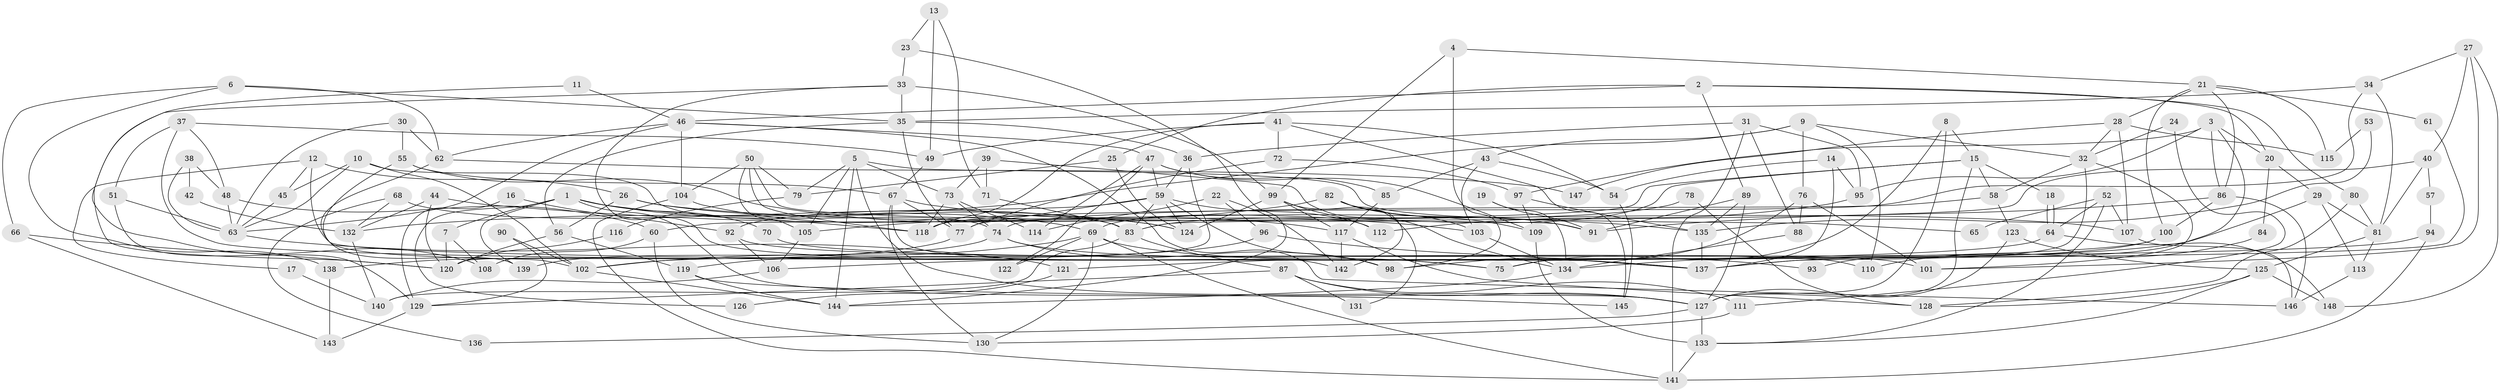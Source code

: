 // Generated by graph-tools (version 1.1) at 2025/50/03/09/25 03:50:02]
// undirected, 148 vertices, 296 edges
graph export_dot {
graph [start="1"]
  node [color=gray90,style=filled];
  1;
  2;
  3;
  4;
  5;
  6;
  7;
  8;
  9;
  10;
  11;
  12;
  13;
  14;
  15;
  16;
  17;
  18;
  19;
  20;
  21;
  22;
  23;
  24;
  25;
  26;
  27;
  28;
  29;
  30;
  31;
  32;
  33;
  34;
  35;
  36;
  37;
  38;
  39;
  40;
  41;
  42;
  43;
  44;
  45;
  46;
  47;
  48;
  49;
  50;
  51;
  52;
  53;
  54;
  55;
  56;
  57;
  58;
  59;
  60;
  61;
  62;
  63;
  64;
  65;
  66;
  67;
  68;
  69;
  70;
  71;
  72;
  73;
  74;
  75;
  76;
  77;
  78;
  79;
  80;
  81;
  82;
  83;
  84;
  85;
  86;
  87;
  88;
  89;
  90;
  91;
  92;
  93;
  94;
  95;
  96;
  97;
  98;
  99;
  100;
  101;
  102;
  103;
  104;
  105;
  106;
  107;
  108;
  109;
  110;
  111;
  112;
  113;
  114;
  115;
  116;
  117;
  118;
  119;
  120;
  121;
  122;
  123;
  124;
  125;
  126;
  127;
  128;
  129;
  130;
  131;
  132;
  133;
  134;
  135;
  136;
  137;
  138;
  139;
  140;
  141;
  142;
  143;
  144;
  145;
  146;
  147;
  148;
  1 -- 124;
  1 -- 127;
  1 -- 7;
  1 -- 70;
  1 -- 118;
  1 -- 126;
  1 -- 139;
  2 -- 25;
  2 -- 80;
  2 -- 20;
  2 -- 46;
  2 -- 89;
  3 -- 86;
  3 -- 20;
  3 -- 93;
  3 -- 95;
  3 -- 97;
  4 -- 98;
  4 -- 21;
  4 -- 99;
  5 -- 144;
  5 -- 127;
  5 -- 65;
  5 -- 73;
  5 -- 79;
  5 -- 105;
  6 -- 62;
  6 -- 66;
  6 -- 35;
  6 -- 138;
  7 -- 120;
  7 -- 108;
  8 -- 75;
  8 -- 127;
  8 -- 15;
  9 -- 43;
  9 -- 32;
  9 -- 76;
  9 -- 110;
  9 -- 132;
  10 -- 45;
  10 -- 74;
  10 -- 63;
  10 -- 102;
  11 -- 108;
  11 -- 46;
  12 -- 137;
  12 -- 26;
  12 -- 17;
  12 -- 45;
  13 -- 49;
  13 -- 23;
  13 -- 71;
  14 -- 54;
  14 -- 95;
  14 -- 137;
  15 -- 69;
  15 -- 18;
  15 -- 58;
  15 -- 60;
  15 -- 127;
  16 -- 92;
  16 -- 129;
  17 -- 140;
  18 -- 64;
  18 -- 64;
  19 -- 134;
  19 -- 91;
  20 -- 29;
  20 -- 84;
  21 -- 86;
  21 -- 28;
  21 -- 61;
  21 -- 100;
  21 -- 115;
  22 -- 114;
  22 -- 142;
  22 -- 96;
  23 -- 33;
  23 -- 144;
  24 -- 32;
  24 -- 111;
  25 -- 79;
  25 -- 124;
  26 -- 69;
  26 -- 107;
  26 -- 56;
  27 -- 40;
  27 -- 148;
  27 -- 34;
  27 -- 101;
  28 -- 107;
  28 -- 32;
  28 -- 115;
  28 -- 147;
  29 -- 81;
  29 -- 134;
  29 -- 113;
  30 -- 63;
  30 -- 62;
  30 -- 55;
  31 -- 36;
  31 -- 141;
  31 -- 88;
  31 -- 95;
  32 -- 58;
  32 -- 137;
  32 -- 101;
  33 -- 99;
  33 -- 35;
  33 -- 75;
  33 -- 120;
  34 -- 118;
  34 -- 35;
  34 -- 81;
  35 -- 36;
  35 -- 56;
  35 -- 77;
  36 -- 120;
  36 -- 59;
  37 -- 49;
  37 -- 137;
  37 -- 48;
  37 -- 51;
  38 -- 48;
  38 -- 63;
  38 -- 42;
  39 -- 73;
  39 -- 134;
  39 -- 71;
  40 -- 83;
  40 -- 81;
  40 -- 57;
  41 -- 72;
  41 -- 118;
  41 -- 49;
  41 -- 54;
  41 -- 145;
  42 -- 132;
  43 -- 54;
  43 -- 103;
  43 -- 85;
  44 -- 135;
  44 -- 120;
  44 -- 132;
  45 -- 63;
  46 -- 104;
  46 -- 47;
  46 -- 62;
  46 -- 63;
  46 -- 146;
  47 -- 59;
  47 -- 85;
  47 -- 109;
  47 -- 114;
  47 -- 122;
  48 -- 63;
  48 -- 60;
  49 -- 67;
  50 -- 91;
  50 -- 105;
  50 -- 79;
  50 -- 104;
  50 -- 118;
  51 -- 63;
  51 -- 129;
  52 -- 133;
  52 -- 64;
  52 -- 65;
  52 -- 107;
  53 -- 115;
  53 -- 135;
  54 -- 145;
  55 -- 117;
  55 -- 67;
  55 -- 102;
  56 -- 119;
  56 -- 120;
  57 -- 94;
  58 -- 74;
  58 -- 123;
  59 -- 77;
  59 -- 83;
  59 -- 92;
  59 -- 98;
  59 -- 112;
  59 -- 124;
  60 -- 108;
  60 -- 130;
  61 -- 75;
  62 -- 139;
  62 -- 147;
  63 -- 121;
  64 -- 106;
  64 -- 148;
  66 -- 143;
  66 -- 120;
  67 -- 130;
  67 -- 77;
  67 -- 103;
  67 -- 142;
  68 -- 132;
  68 -- 83;
  68 -- 136;
  69 -- 102;
  69 -- 141;
  69 -- 93;
  69 -- 122;
  69 -- 130;
  70 -- 101;
  71 -- 83;
  72 -- 77;
  72 -- 97;
  73 -- 118;
  73 -- 74;
  73 -- 114;
  74 -- 98;
  74 -- 75;
  74 -- 139;
  76 -- 101;
  76 -- 88;
  76 -- 98;
  77 -- 138;
  78 -- 128;
  78 -- 83;
  79 -- 116;
  80 -- 81;
  80 -- 128;
  81 -- 113;
  81 -- 125;
  82 -- 142;
  82 -- 109;
  82 -- 91;
  82 -- 103;
  82 -- 105;
  83 -- 87;
  83 -- 140;
  84 -- 110;
  85 -- 117;
  86 -- 91;
  86 -- 100;
  86 -- 146;
  87 -- 127;
  87 -- 111;
  87 -- 129;
  87 -- 131;
  88 -- 134;
  89 -- 135;
  89 -- 91;
  89 -- 127;
  90 -- 129;
  90 -- 102;
  92 -- 106;
  92 -- 110;
  94 -- 102;
  94 -- 141;
  95 -- 112;
  96 -- 119;
  96 -- 137;
  97 -- 109;
  97 -- 135;
  99 -- 112;
  99 -- 117;
  99 -- 124;
  99 -- 131;
  100 -- 137;
  100 -- 121;
  102 -- 144;
  103 -- 134;
  104 -- 124;
  104 -- 141;
  105 -- 106;
  106 -- 140;
  107 -- 146;
  109 -- 133;
  111 -- 130;
  113 -- 146;
  116 -- 120;
  117 -- 128;
  117 -- 142;
  119 -- 144;
  119 -- 145;
  121 -- 126;
  123 -- 127;
  123 -- 125;
  125 -- 128;
  125 -- 133;
  125 -- 148;
  127 -- 133;
  127 -- 136;
  129 -- 143;
  132 -- 140;
  133 -- 141;
  134 -- 144;
  135 -- 137;
  138 -- 143;
}
